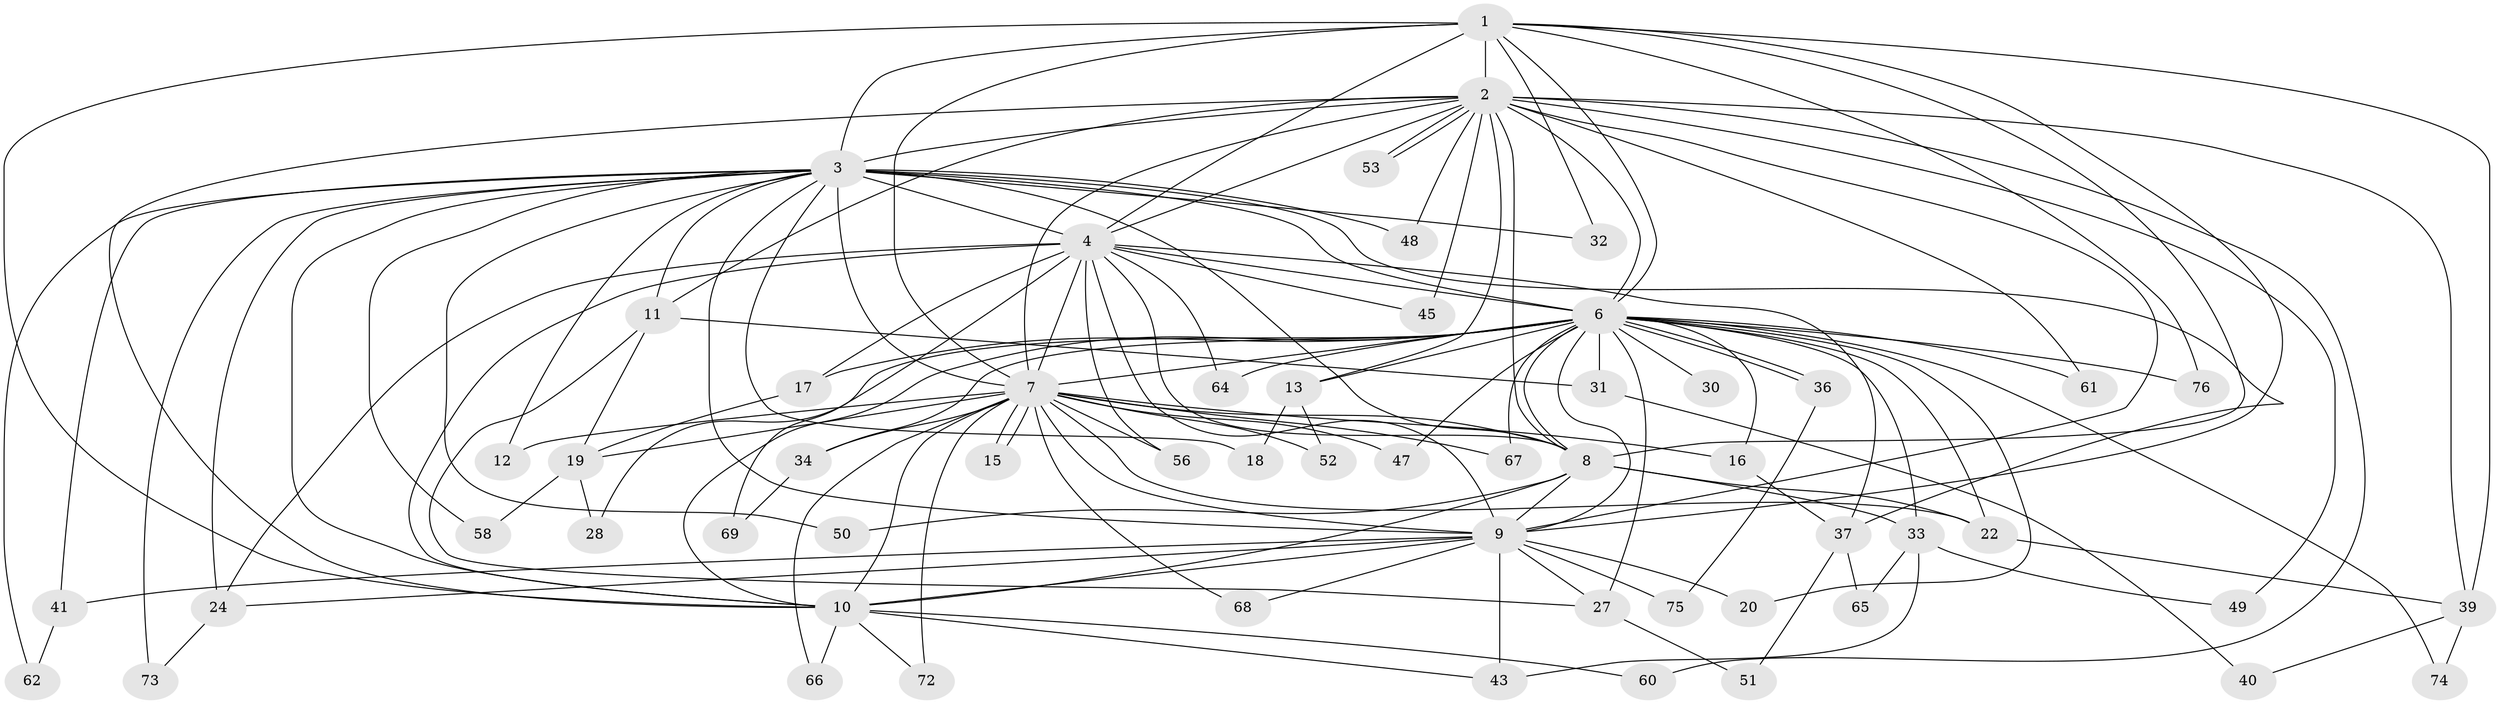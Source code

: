 // original degree distribution, {12: 0.02631578947368421, 22: 0.013157894736842105, 18: 0.013157894736842105, 17: 0.013157894736842105, 14: 0.02631578947368421, 30: 0.013157894736842105, 23: 0.013157894736842105, 19: 0.013157894736842105, 6: 0.013157894736842105, 2: 0.5263157894736842, 4: 0.10526315789473684, 3: 0.19736842105263158, 5: 0.02631578947368421}
// Generated by graph-tools (version 1.1) at 2025/41/03/06/25 10:41:32]
// undirected, 57 vertices, 138 edges
graph export_dot {
graph [start="1"]
  node [color=gray90,style=filled];
  1 [super="+46"];
  2 [super="+54"];
  3 [super="+5"];
  4 [super="+57"];
  6 [super="+21"];
  7 [super="+38"];
  8 [super="+23"];
  9 [super="+35"];
  10 [super="+25"];
  11 [super="+29"];
  12;
  13 [super="+14"];
  15;
  16;
  17;
  18;
  19 [super="+26"];
  20;
  22 [super="+59"];
  24 [super="+71"];
  27 [super="+42"];
  28;
  30;
  31;
  32;
  33;
  34 [super="+63"];
  36;
  37 [super="+55"];
  39 [super="+44"];
  40;
  41;
  43 [super="+70"];
  45;
  47;
  48;
  49;
  50;
  51;
  52;
  53;
  56;
  58;
  60;
  61;
  62;
  64;
  65;
  66;
  67;
  68;
  69;
  72;
  73;
  74;
  75;
  76;
  1 -- 2 [weight=2];
  1 -- 3 [weight=2];
  1 -- 4;
  1 -- 6;
  1 -- 7;
  1 -- 8;
  1 -- 9;
  1 -- 10;
  1 -- 32;
  1 -- 39;
  1 -- 76;
  2 -- 3 [weight=2];
  2 -- 4;
  2 -- 6;
  2 -- 7;
  2 -- 8;
  2 -- 9 [weight=2];
  2 -- 10;
  2 -- 11 [weight=2];
  2 -- 13 [weight=2];
  2 -- 39;
  2 -- 45;
  2 -- 48;
  2 -- 49;
  2 -- 53;
  2 -- 53;
  2 -- 60;
  2 -- 61;
  3 -- 4 [weight=2];
  3 -- 6 [weight=2];
  3 -- 7 [weight=2];
  3 -- 8 [weight=3];
  3 -- 9 [weight=2];
  3 -- 10 [weight=3];
  3 -- 11;
  3 -- 18;
  3 -- 32;
  3 -- 41;
  3 -- 48;
  3 -- 58;
  3 -- 62;
  3 -- 24;
  3 -- 73;
  3 -- 12;
  3 -- 50;
  3 -- 37;
  4 -- 6;
  4 -- 7;
  4 -- 8;
  4 -- 9 [weight=2];
  4 -- 10;
  4 -- 17;
  4 -- 24;
  4 -- 37;
  4 -- 45;
  4 -- 56;
  4 -- 64;
  4 -- 69;
  6 -- 7;
  6 -- 8;
  6 -- 9 [weight=2];
  6 -- 10;
  6 -- 13;
  6 -- 16;
  6 -- 17;
  6 -- 20;
  6 -- 27 [weight=2];
  6 -- 28;
  6 -- 30 [weight=2];
  6 -- 31;
  6 -- 33;
  6 -- 34 [weight=2];
  6 -- 36;
  6 -- 36;
  6 -- 47;
  6 -- 61;
  6 -- 64;
  6 -- 67;
  6 -- 74;
  6 -- 76;
  6 -- 22;
  7 -- 8 [weight=2];
  7 -- 9;
  7 -- 10;
  7 -- 12;
  7 -- 15;
  7 -- 15;
  7 -- 16;
  7 -- 19;
  7 -- 22;
  7 -- 34;
  7 -- 47;
  7 -- 56;
  7 -- 66;
  7 -- 67;
  7 -- 68;
  7 -- 72;
  7 -- 52;
  8 -- 9;
  8 -- 10;
  8 -- 22;
  8 -- 50;
  8 -- 33;
  9 -- 10;
  9 -- 20;
  9 -- 24;
  9 -- 27;
  9 -- 41;
  9 -- 43;
  9 -- 68;
  9 -- 75;
  10 -- 60;
  10 -- 66;
  10 -- 72;
  10 -- 43;
  11 -- 31;
  11 -- 19;
  11 -- 27;
  13 -- 18;
  13 -- 52;
  16 -- 37;
  17 -- 19;
  19 -- 58;
  19 -- 28;
  22 -- 39;
  24 -- 73;
  27 -- 51;
  31 -- 40;
  33 -- 43;
  33 -- 49;
  33 -- 65;
  34 -- 69;
  36 -- 75;
  37 -- 51;
  37 -- 65;
  39 -- 40;
  39 -- 74;
  41 -- 62;
}
